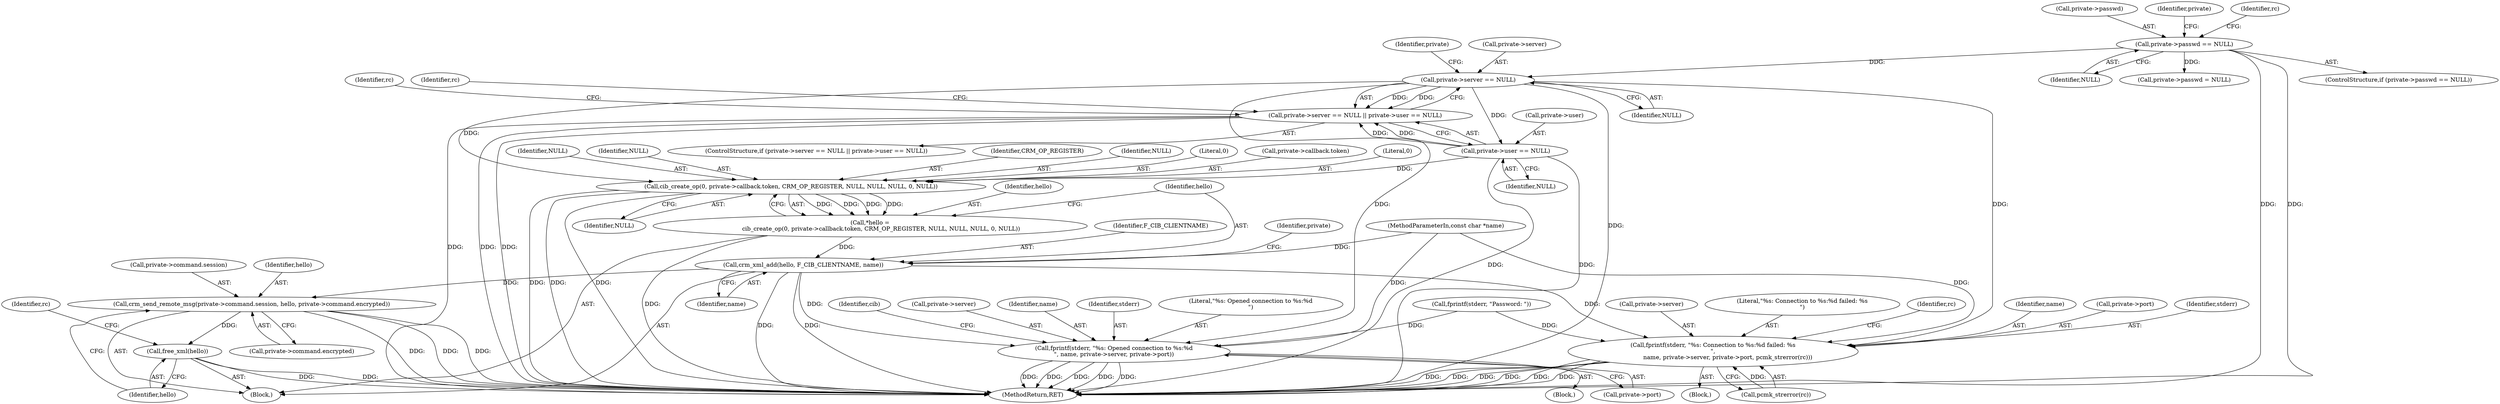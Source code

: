 digraph "0_pacemaker_564f7cc2a51dcd2f28ab12a13394f31be5aa3c93_7@pointer" {
"1000187" [label="(Call,private->server == NULL)"];
"1000117" [label="(Call,private->passwd == NULL)"];
"1000186" [label="(Call,private->server == NULL || private->user == NULL)"];
"1000192" [label="(Call,private->user == NULL)"];
"1000238" [label="(Call,cib_create_op(0, private->callback.token, CRM_OP_REGISTER, NULL, NULL, NULL, 0, NULL))"];
"1000236" [label="(Call,*hello =\n            cib_create_op(0, private->callback.token, CRM_OP_REGISTER, NULL, NULL, NULL, 0, NULL))"];
"1000251" [label="(Call,crm_xml_add(hello, F_CIB_CLIENTNAME, name))"];
"1000255" [label="(Call,crm_send_remote_msg(private->command.session, hello, private->command.encrypted))"];
"1000267" [label="(Call,free_xml(hello))"];
"1000274" [label="(Call,fprintf(stderr, \"%s: Opened connection to %s:%d\n\", name, private->server, private->port))"];
"1000296" [label="(Call,fprintf(stderr, \"%s: Connection to %s:%d failed: %s\n\",\n                name, private->server, private->port, pcmk_strerror(rc)))"];
"1000199" [label="(Identifier,rc)"];
"1000186" [label="(Call,private->server == NULL || private->user == NULL)"];
"1000271" [label="(Identifier,rc)"];
"1000238" [label="(Call,cib_create_op(0, private->callback.token, CRM_OP_REGISTER, NULL, NULL, NULL, 0, NULL))"];
"1000117" [label="(Call,private->passwd == NULL)"];
"1000118" [label="(Call,private->passwd)"];
"1000240" [label="(Call,private->callback.token)"];
"1000239" [label="(Literal,0)"];
"1000143" [label="(Call,fprintf(stderr, \"Password: \"))"];
"1000309" [label="(Identifier,rc)"];
"1000116" [label="(ControlStructure,if (private->passwd == NULL))"];
"1000258" [label="(Identifier,private)"];
"1000274" [label="(Call,fprintf(stderr, \"%s: Opened connection to %s:%d\n\", name, private->server, private->port))"];
"1000194" [label="(Identifier,private)"];
"1000248" [label="(Identifier,NULL)"];
"1000103" [label="(MethodParameterIn,const char *name)"];
"1000286" [label="(Identifier,cib)"];
"1000278" [label="(Call,private->server)"];
"1000299" [label="(Identifier,name)"];
"1000196" [label="(Identifier,NULL)"];
"1000237" [label="(Identifier,hello)"];
"1000277" [label="(Identifier,name)"];
"1000303" [label="(Call,private->port)"];
"1000262" [label="(Call,private->command.encrypted)"];
"1000275" [label="(Identifier,stderr)"];
"1000187" [label="(Call,private->server == NULL)"];
"1000254" [label="(Identifier,name)"];
"1000276" [label="(Literal,\"%s: Opened connection to %s:%d\n\")"];
"1000193" [label="(Call,private->user)"];
"1000234" [label="(Block,)"];
"1000297" [label="(Identifier,stderr)"];
"1000256" [label="(Call,private->command.session)"];
"1000267" [label="(Call,free_xml(hello))"];
"1000251" [label="(Call,crm_xml_add(hello, F_CIB_CLIENTNAME, name))"];
"1000204" [label="(Identifier,rc)"];
"1000236" [label="(Call,*hello =\n            cib_create_op(0, private->callback.token, CRM_OP_REGISTER, NULL, NULL, NULL, 0, NULL))"];
"1000189" [label="(Identifier,private)"];
"1000185" [label="(ControlStructure,if (private->server == NULL || private->user == NULL))"];
"1000247" [label="(Identifier,NULL)"];
"1000121" [label="(Identifier,NULL)"];
"1000300" [label="(Call,private->server)"];
"1000310" [label="(MethodReturn,RET)"];
"1000250" [label="(Identifier,NULL)"];
"1000168" [label="(Call,private->passwd = NULL)"];
"1000245" [label="(Identifier,CRM_OP_REGISTER)"];
"1000295" [label="(Block,)"];
"1000246" [label="(Identifier,NULL)"];
"1000261" [label="(Identifier,hello)"];
"1000192" [label="(Call,private->user == NULL)"];
"1000306" [label="(Call,pcmk_strerror(rc))"];
"1000253" [label="(Identifier,F_CIB_CLIENTNAME)"];
"1000255" [label="(Call,crm_send_remote_msg(private->command.session, hello, private->command.encrypted))"];
"1000298" [label="(Literal,\"%s: Connection to %s:%d failed: %s\n\")"];
"1000273" [label="(Block,)"];
"1000281" [label="(Call,private->port)"];
"1000296" [label="(Call,fprintf(stderr, \"%s: Connection to %s:%d failed: %s\n\",\n                name, private->server, private->port, pcmk_strerror(rc)))"];
"1000126" [label="(Identifier,rc)"];
"1000188" [label="(Call,private->server)"];
"1000268" [label="(Identifier,hello)"];
"1000252" [label="(Identifier,hello)"];
"1000191" [label="(Identifier,NULL)"];
"1000249" [label="(Literal,0)"];
"1000187" -> "1000186"  [label="AST: "];
"1000187" -> "1000191"  [label="CFG: "];
"1000188" -> "1000187"  [label="AST: "];
"1000191" -> "1000187"  [label="AST: "];
"1000194" -> "1000187"  [label="CFG: "];
"1000186" -> "1000187"  [label="CFG: "];
"1000187" -> "1000310"  [label="DDG: "];
"1000187" -> "1000186"  [label="DDG: "];
"1000187" -> "1000186"  [label="DDG: "];
"1000117" -> "1000187"  [label="DDG: "];
"1000187" -> "1000192"  [label="DDG: "];
"1000187" -> "1000238"  [label="DDG: "];
"1000187" -> "1000274"  [label="DDG: "];
"1000187" -> "1000296"  [label="DDG: "];
"1000117" -> "1000116"  [label="AST: "];
"1000117" -> "1000121"  [label="CFG: "];
"1000118" -> "1000117"  [label="AST: "];
"1000121" -> "1000117"  [label="AST: "];
"1000126" -> "1000117"  [label="CFG: "];
"1000189" -> "1000117"  [label="CFG: "];
"1000117" -> "1000310"  [label="DDG: "];
"1000117" -> "1000310"  [label="DDG: "];
"1000117" -> "1000168"  [label="DDG: "];
"1000186" -> "1000185"  [label="AST: "];
"1000186" -> "1000192"  [label="CFG: "];
"1000192" -> "1000186"  [label="AST: "];
"1000199" -> "1000186"  [label="CFG: "];
"1000204" -> "1000186"  [label="CFG: "];
"1000186" -> "1000310"  [label="DDG: "];
"1000186" -> "1000310"  [label="DDG: "];
"1000186" -> "1000310"  [label="DDG: "];
"1000192" -> "1000186"  [label="DDG: "];
"1000192" -> "1000186"  [label="DDG: "];
"1000192" -> "1000196"  [label="CFG: "];
"1000193" -> "1000192"  [label="AST: "];
"1000196" -> "1000192"  [label="AST: "];
"1000192" -> "1000310"  [label="DDG: "];
"1000192" -> "1000310"  [label="DDG: "];
"1000192" -> "1000238"  [label="DDG: "];
"1000238" -> "1000236"  [label="AST: "];
"1000238" -> "1000250"  [label="CFG: "];
"1000239" -> "1000238"  [label="AST: "];
"1000240" -> "1000238"  [label="AST: "];
"1000245" -> "1000238"  [label="AST: "];
"1000246" -> "1000238"  [label="AST: "];
"1000247" -> "1000238"  [label="AST: "];
"1000248" -> "1000238"  [label="AST: "];
"1000249" -> "1000238"  [label="AST: "];
"1000250" -> "1000238"  [label="AST: "];
"1000236" -> "1000238"  [label="CFG: "];
"1000238" -> "1000310"  [label="DDG: "];
"1000238" -> "1000310"  [label="DDG: "];
"1000238" -> "1000310"  [label="DDG: "];
"1000238" -> "1000236"  [label="DDG: "];
"1000238" -> "1000236"  [label="DDG: "];
"1000238" -> "1000236"  [label="DDG: "];
"1000238" -> "1000236"  [label="DDG: "];
"1000236" -> "1000234"  [label="AST: "];
"1000237" -> "1000236"  [label="AST: "];
"1000252" -> "1000236"  [label="CFG: "];
"1000236" -> "1000310"  [label="DDG: "];
"1000236" -> "1000251"  [label="DDG: "];
"1000251" -> "1000234"  [label="AST: "];
"1000251" -> "1000254"  [label="CFG: "];
"1000252" -> "1000251"  [label="AST: "];
"1000253" -> "1000251"  [label="AST: "];
"1000254" -> "1000251"  [label="AST: "];
"1000258" -> "1000251"  [label="CFG: "];
"1000251" -> "1000310"  [label="DDG: "];
"1000251" -> "1000310"  [label="DDG: "];
"1000103" -> "1000251"  [label="DDG: "];
"1000251" -> "1000255"  [label="DDG: "];
"1000251" -> "1000274"  [label="DDG: "];
"1000251" -> "1000296"  [label="DDG: "];
"1000255" -> "1000234"  [label="AST: "];
"1000255" -> "1000262"  [label="CFG: "];
"1000256" -> "1000255"  [label="AST: "];
"1000261" -> "1000255"  [label="AST: "];
"1000262" -> "1000255"  [label="AST: "];
"1000268" -> "1000255"  [label="CFG: "];
"1000255" -> "1000310"  [label="DDG: "];
"1000255" -> "1000310"  [label="DDG: "];
"1000255" -> "1000310"  [label="DDG: "];
"1000255" -> "1000267"  [label="DDG: "];
"1000267" -> "1000234"  [label="AST: "];
"1000267" -> "1000268"  [label="CFG: "];
"1000268" -> "1000267"  [label="AST: "];
"1000271" -> "1000267"  [label="CFG: "];
"1000267" -> "1000310"  [label="DDG: "];
"1000267" -> "1000310"  [label="DDG: "];
"1000274" -> "1000273"  [label="AST: "];
"1000274" -> "1000281"  [label="CFG: "];
"1000275" -> "1000274"  [label="AST: "];
"1000276" -> "1000274"  [label="AST: "];
"1000277" -> "1000274"  [label="AST: "];
"1000278" -> "1000274"  [label="AST: "];
"1000281" -> "1000274"  [label="AST: "];
"1000286" -> "1000274"  [label="CFG: "];
"1000274" -> "1000310"  [label="DDG: "];
"1000274" -> "1000310"  [label="DDG: "];
"1000274" -> "1000310"  [label="DDG: "];
"1000274" -> "1000310"  [label="DDG: "];
"1000274" -> "1000310"  [label="DDG: "];
"1000143" -> "1000274"  [label="DDG: "];
"1000103" -> "1000274"  [label="DDG: "];
"1000296" -> "1000295"  [label="AST: "];
"1000296" -> "1000306"  [label="CFG: "];
"1000297" -> "1000296"  [label="AST: "];
"1000298" -> "1000296"  [label="AST: "];
"1000299" -> "1000296"  [label="AST: "];
"1000300" -> "1000296"  [label="AST: "];
"1000303" -> "1000296"  [label="AST: "];
"1000306" -> "1000296"  [label="AST: "];
"1000309" -> "1000296"  [label="CFG: "];
"1000296" -> "1000310"  [label="DDG: "];
"1000296" -> "1000310"  [label="DDG: "];
"1000296" -> "1000310"  [label="DDG: "];
"1000296" -> "1000310"  [label="DDG: "];
"1000296" -> "1000310"  [label="DDG: "];
"1000296" -> "1000310"  [label="DDG: "];
"1000143" -> "1000296"  [label="DDG: "];
"1000103" -> "1000296"  [label="DDG: "];
"1000306" -> "1000296"  [label="DDG: "];
}
